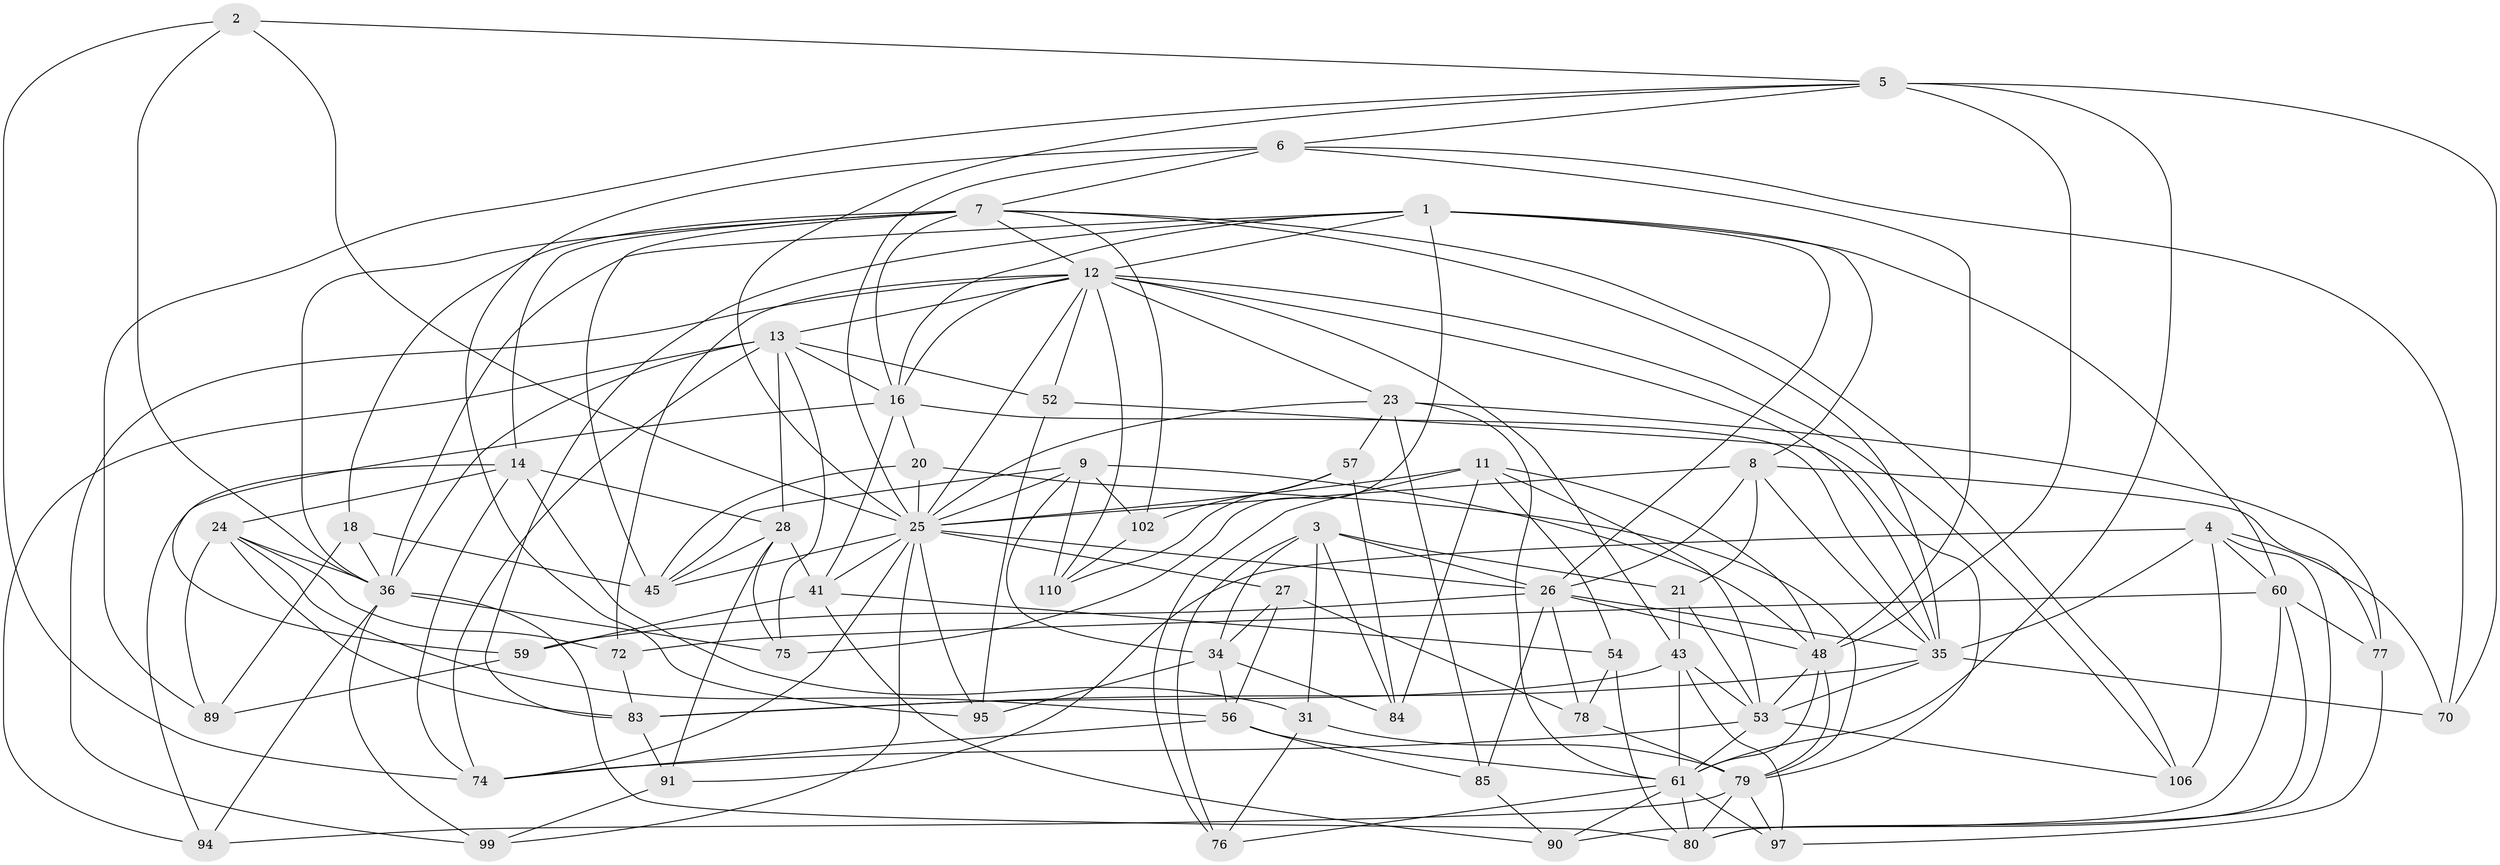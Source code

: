 // original degree distribution, {4: 1.0}
// Generated by graph-tools (version 1.1) at 2025/20/03/04/25 18:20:41]
// undirected, 61 vertices, 179 edges
graph export_dot {
graph [start="1"]
  node [color=gray90,style=filled];
  1 [super="+116+40"];
  2;
  3 [super="+10"];
  4 [super="+15"];
  5 [super="+109+44"];
  6 [super="+69"];
  7 [super="+32+37"];
  8 [super="+17"];
  9 [super="+19"];
  11 [super="+82"];
  12 [super="+42+73+22"];
  13 [super="+39"];
  14 [super="+62"];
  16 [super="+112"];
  18;
  20;
  21;
  23 [super="+68"];
  24 [super="+33"];
  25 [super="+64+63+46"];
  26 [super="+29+96"];
  27;
  28 [super="+55"];
  31;
  34 [super="+49"];
  35 [super="+81"];
  36 [super="+47+65+119"];
  41 [super="+113"];
  43 [super="+93"];
  45 [super="+103"];
  48 [super="+58+87+111"];
  52;
  53 [super="+108+101"];
  54;
  56 [super="+92"];
  57;
  59;
  60 [super="+104"];
  61 [super="+67+114"];
  70;
  72;
  74 [super="+100"];
  75;
  76;
  77;
  78;
  79 [super="+117+105"];
  80 [super="+88"];
  83 [super="+86"];
  84;
  85;
  89;
  90;
  91;
  94;
  95;
  97;
  99;
  102;
  106;
  110;
  1 -- 75;
  1 -- 60;
  1 -- 8;
  1 -- 83;
  1 -- 26;
  1 -- 16;
  1 -- 36;
  1 -- 12;
  2 -- 74;
  2 -- 5;
  2 -- 36;
  2 -- 25;
  3 -- 21;
  3 -- 76;
  3 -- 34;
  3 -- 84;
  3 -- 31;
  3 -- 26;
  4 -- 60;
  4 -- 70;
  4 -- 91;
  4 -- 106;
  4 -- 35;
  4 -- 80;
  5 -- 6;
  5 -- 48 [weight=2];
  5 -- 89;
  5 -- 70;
  5 -- 61;
  5 -- 25;
  6 -- 95;
  6 -- 7;
  6 -- 70;
  6 -- 48;
  6 -- 25;
  7 -- 106;
  7 -- 102;
  7 -- 18;
  7 -- 45;
  7 -- 16;
  7 -- 36;
  7 -- 14;
  7 -- 35;
  7 -- 12;
  8 -- 25;
  8 -- 21;
  8 -- 77;
  8 -- 35;
  8 -- 26;
  9 -- 48;
  9 -- 110;
  9 -- 102;
  9 -- 45;
  9 -- 34;
  9 -- 25;
  11 -- 54;
  11 -- 76;
  11 -- 84;
  11 -- 53;
  11 -- 48;
  11 -- 25;
  12 -- 16;
  12 -- 35 [weight=2];
  12 -- 72;
  12 -- 106;
  12 -- 13;
  12 -- 25;
  12 -- 23;
  12 -- 99;
  12 -- 52;
  12 -- 43;
  12 -- 110;
  13 -- 36;
  13 -- 28;
  13 -- 16;
  13 -- 52;
  13 -- 74;
  13 -- 75;
  13 -- 94;
  14 -- 28;
  14 -- 94;
  14 -- 74;
  14 -- 31;
  14 -- 24;
  16 -- 35;
  16 -- 20;
  16 -- 59;
  16 -- 41;
  18 -- 89;
  18 -- 45;
  18 -- 36;
  20 -- 79;
  20 -- 45;
  20 -- 25;
  21 -- 43;
  21 -- 53;
  23 -- 77;
  23 -- 57;
  23 -- 85;
  23 -- 61;
  23 -- 25;
  24 -- 36;
  24 -- 72;
  24 -- 56;
  24 -- 89;
  24 -- 83;
  25 -- 27;
  25 -- 41;
  25 -- 45;
  25 -- 95;
  25 -- 26;
  25 -- 99;
  25 -- 74;
  26 -- 48 [weight=2];
  26 -- 35;
  26 -- 78;
  26 -- 59;
  26 -- 85;
  27 -- 78;
  27 -- 56;
  27 -- 34;
  28 -- 75;
  28 -- 91;
  28 -- 41;
  28 -- 45;
  31 -- 76;
  31 -- 79;
  34 -- 56;
  34 -- 95;
  34 -- 84;
  35 -- 70;
  35 -- 53;
  35 -- 83;
  36 -- 75;
  36 -- 99;
  36 -- 94;
  36 -- 80;
  41 -- 54;
  41 -- 90;
  41 -- 59;
  43 -- 53;
  43 -- 97;
  43 -- 83;
  43 -- 61;
  48 -- 61;
  48 -- 79;
  48 -- 53;
  52 -- 95;
  52 -- 79;
  53 -- 61;
  53 -- 74;
  53 -- 106;
  54 -- 78;
  54 -- 80;
  56 -- 85;
  56 -- 74;
  56 -- 61;
  57 -- 84;
  57 -- 110;
  57 -- 102;
  59 -- 89;
  60 -- 90;
  60 -- 77;
  60 -- 80;
  60 -- 72;
  61 -- 97;
  61 -- 80;
  61 -- 90;
  61 -- 76;
  72 -- 83;
  77 -- 97;
  78 -- 79;
  79 -- 97;
  79 -- 94;
  79 -- 80;
  83 -- 91;
  85 -- 90;
  91 -- 99;
  102 -- 110;
}

